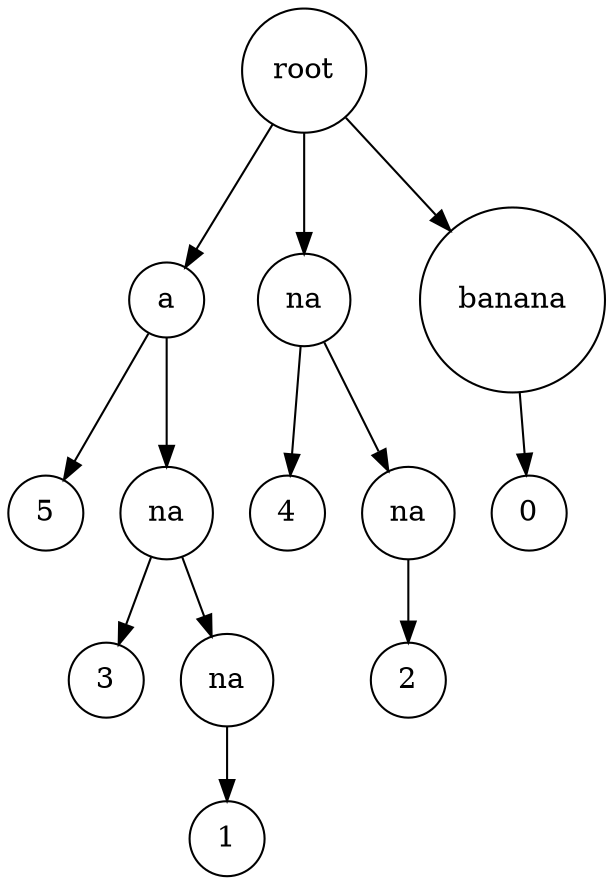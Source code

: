 digraph suffix {
	node [shape = circle];
	0 [label= "root"];
	1 [label= "a"];
	0 -> 1;
	1 [label= "a"];
	2 [label= "5"];
	1 -> 2;
	3 [label= "na"];
	1 -> 3;
	3 [label= "na"];
	4 [label= "3"];
	3 -> 4;
	5 [label= "na"];
	3 -> 5;
	5 [label= "na"];
	6 [label= "1"];
	5 -> 6;
	7 [label= "na"];
	0 -> 7;
	7 [label= "na"];
	8 [label= "4"];
	7 -> 8;
	9 [label= "na"];
	7 -> 9;
	9 [label= "na"];
	10 [label= "2"];
	9 -> 10;
	11 [label= "banana"];
	0 -> 11;
	11 [label= "banana"];
	12 [label= "0"];
	11 -> 12;
}